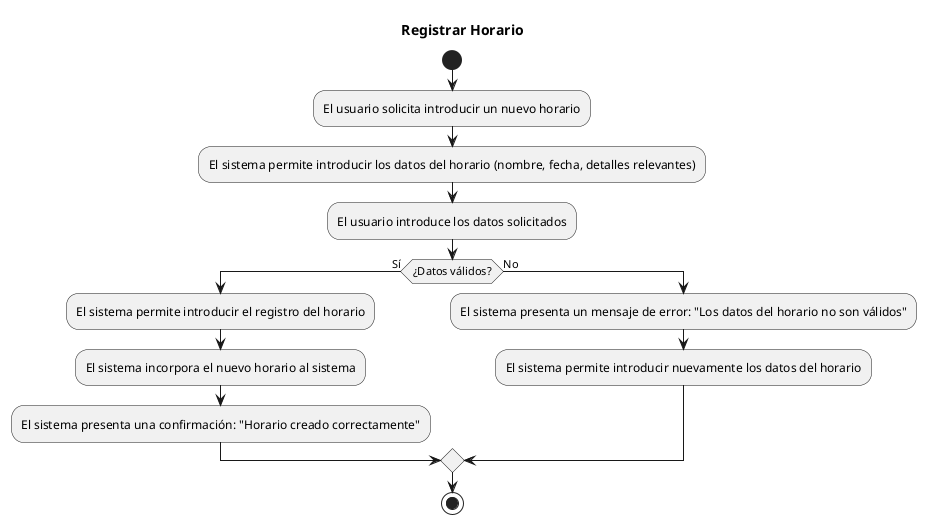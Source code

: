 @startuml

title Registrar Horario

start
:El usuario solicita introducir un nuevo horario;
:El sistema permite introducir los datos del horario (nombre, fecha, detalles relevantes);
:El usuario introduce los datos solicitados;
if (¿Datos válidos?) then (Sí)
:El sistema permite introducir el registro del horario;
:El sistema incorpora el nuevo horario al sistema;
:El sistema presenta una confirmación: "Horario creado correctamente";
else (No)
:El sistema presenta un mensaje de error: "Los datos del horario no son válidos";
:El sistema permite introducir nuevamente los datos del horario;
endif
stop

@enduml